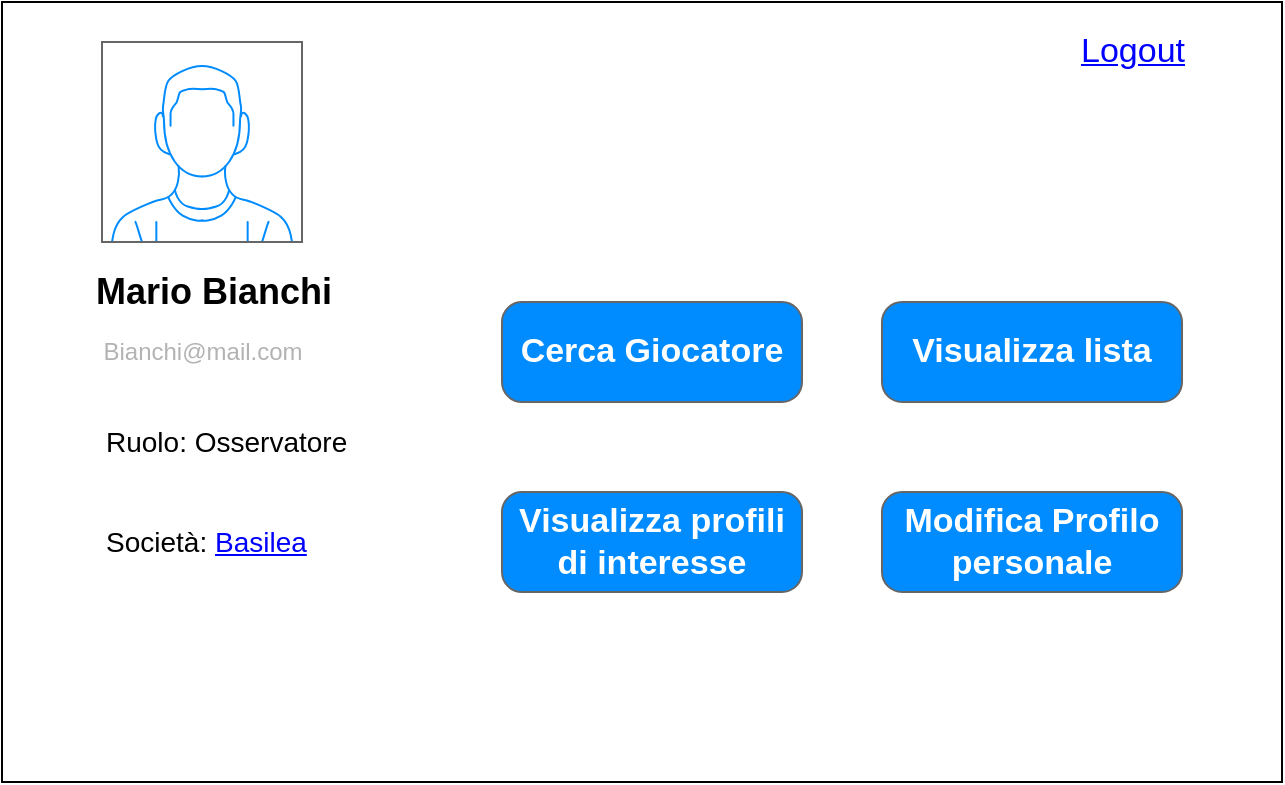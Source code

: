 <mxfile version="12.5.3" type="device"><diagram id="p_LRYJ5TSw8UzaOcTca3" name="Page-1"><mxGraphModel dx="1024" dy="592" grid="1" gridSize="10" guides="1" tooltips="1" connect="1" arrows="1" fold="1" page="1" pageScale="1" pageWidth="827" pageHeight="1169" math="0" shadow="0"><root><mxCell id="0"/><mxCell id="1" parent="0"/><mxCell id="9yi4vBdRCPTzwZrMiORw-11" value="" style="rounded=0;whiteSpace=wrap;html=1;" parent="1" vertex="1"><mxGeometry x="30" y="100" width="640" height="390" as="geometry"/></mxCell><mxCell id="9yi4vBdRCPTzwZrMiORw-1" value="" style="verticalLabelPosition=bottom;shadow=0;dashed=0;align=center;html=1;verticalAlign=top;strokeWidth=1;shape=mxgraph.mockup.containers.userMale;strokeColor=#666666;strokeColor2=#008cff;" parent="1" vertex="1"><mxGeometry x="80" y="120" width="100" height="100" as="geometry"/></mxCell><mxCell id="9yi4vBdRCPTzwZrMiORw-2" value="&lt;font style=&quot;font-size: 18px&quot;&gt;&lt;b&gt;Mario Bianchi&lt;/b&gt;&lt;/font&gt;" style="text;html=1;strokeColor=none;fillColor=none;align=left;verticalAlign=middle;whiteSpace=wrap;rounded=0;" parent="1" vertex="1"><mxGeometry x="75" y="225" width="130" height="40" as="geometry"/></mxCell><mxCell id="9yi4vBdRCPTzwZrMiORw-3" value="&lt;font style=&quot;font-size: 14px&quot;&gt;Ruolo: Osservatore&amp;nbsp;&lt;/font&gt;" style="text;html=1;align=left;verticalAlign=middle;resizable=0;points=[];autosize=1;" parent="1" vertex="1"><mxGeometry x="80" y="310" width="140" height="20" as="geometry"/></mxCell><mxCell id="9yi4vBdRCPTzwZrMiORw-4" value="&lt;font style=&quot;font-size: 14px&quot;&gt;Società:&amp;nbsp;&lt;font color=&quot;#0000ff&quot;&gt;&lt;u&gt;Basilea&lt;/u&gt;&lt;/font&gt;&lt;/font&gt;" style="text;html=1;align=left;verticalAlign=middle;resizable=0;points=[];autosize=1;" parent="1" vertex="1"><mxGeometry x="80" y="360" width="120" height="20" as="geometry"/></mxCell><mxCell id="9yi4vBdRCPTzwZrMiORw-8" value="Cerca Giocatore" style="strokeWidth=1;shadow=0;dashed=0;align=center;html=1;shape=mxgraph.mockup.buttons.button;strokeColor=#666666;fontColor=#ffffff;mainText=;buttonStyle=round;fontSize=17;fontStyle=1;fillColor=#008cff;whiteSpace=wrap;" parent="1" vertex="1"><mxGeometry x="280" y="250" width="150" height="50" as="geometry"/></mxCell><mxCell id="9yi4vBdRCPTzwZrMiORw-9" value="Visualizza lista" style="strokeWidth=1;shadow=0;dashed=0;align=center;html=1;shape=mxgraph.mockup.buttons.button;strokeColor=#666666;fontColor=#ffffff;mainText=;buttonStyle=round;fontSize=17;fontStyle=1;fillColor=#008cff;whiteSpace=wrap;" parent="1" vertex="1"><mxGeometry x="470" y="250" width="150" height="50" as="geometry"/></mxCell><mxCell id="9yi4vBdRCPTzwZrMiORw-10" value="&lt;font color=&quot;#b3b3b3&quot;&gt;Bianchi@mail.com&lt;/font&gt;" style="text;html=1;align=center;verticalAlign=middle;resizable=0;points=[];autosize=1;" parent="1" vertex="1"><mxGeometry x="75" y="265" width="110" height="20" as="geometry"/></mxCell><mxCell id="9yi4vBdRCPTzwZrMiORw-12" value="Visualizza profili di interesse" style="strokeWidth=1;shadow=0;dashed=0;align=center;html=1;shape=mxgraph.mockup.buttons.button;strokeColor=#666666;fontColor=#ffffff;mainText=;buttonStyle=round;fontSize=17;fontStyle=1;fillColor=#008cff;whiteSpace=wrap;" parent="1" vertex="1"><mxGeometry x="280" y="345" width="150" height="50" as="geometry"/></mxCell><mxCell id="y2-7djwP60zUX9JBQx0X-1" value="Logout" style="shape=rectangle;strokeColor=none;fillColor=none;linkText=;fontSize=17;fontColor=#0000ff;fontStyle=4;html=1;align=center;" parent="1" vertex="1"><mxGeometry x="520" y="110" width="150" height="30" as="geometry"/></mxCell><mxCell id="McusXVOuZ-7PVf-CFOBX-1" value="Modifica Profilo personale" style="strokeWidth=1;shadow=0;dashed=0;align=center;html=1;shape=mxgraph.mockup.buttons.button;strokeColor=#666666;fontColor=#ffffff;mainText=;buttonStyle=round;fontSize=17;fontStyle=1;fillColor=#008cff;whiteSpace=wrap;" vertex="1" parent="1"><mxGeometry x="470" y="345" width="150" height="50" as="geometry"/></mxCell></root></mxGraphModel></diagram></mxfile>